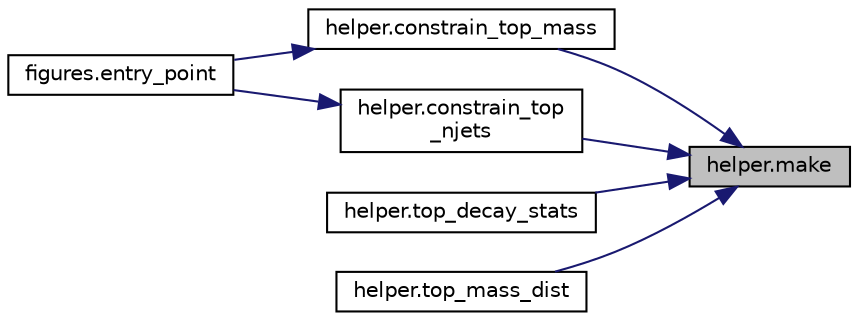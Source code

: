 digraph "helper.make"
{
 // INTERACTIVE_SVG=YES
 // LATEX_PDF_SIZE
  edge [fontname="Helvetica",fontsize="10",labelfontname="Helvetica",labelfontsize="10"];
  node [fontname="Helvetica",fontsize="10",shape=record];
  rankdir="RL";
  Node1 [label="helper.make",height=0.2,width=0.4,color="black", fillcolor="grey75", style="filled", fontcolor="black",tooltip=" "];
  Node1 -> Node2 [dir="back",color="midnightblue",fontsize="10",style="solid",fontname="Helvetica"];
  Node2 [label="helper.constrain_top_mass",height=0.2,width=0.4,color="black", fillcolor="white", style="filled",URL="$namespacehelper.html#ac97f044c8d7cf2b58b2b44df1a74b652",tooltip=" "];
  Node2 -> Node3 [dir="back",color="midnightblue",fontsize="10",style="solid",fontname="Helvetica"];
  Node3 [label="figures.entry_point",height=0.2,width=0.4,color="black", fillcolor="white", style="filled",URL="$namespacefigures.html#a0f675134a908de3a789c674dd3cc17d4",tooltip=" "];
  Node1 -> Node4 [dir="back",color="midnightblue",fontsize="10",style="solid",fontname="Helvetica"];
  Node4 [label="helper.constrain_top\l_njets",height=0.2,width=0.4,color="black", fillcolor="white", style="filled",URL="$namespacehelper.html#aacadb5cce954c297cac29d885c72eec5",tooltip=" "];
  Node4 -> Node3 [dir="back",color="midnightblue",fontsize="10",style="solid",fontname="Helvetica"];
  Node1 -> Node5 [dir="back",color="midnightblue",fontsize="10",style="solid",fontname="Helvetica"];
  Node5 [label="helper.top_decay_stats",height=0.2,width=0.4,color="black", fillcolor="white", style="filled",URL="$namespacehelper.html#aabdcd5e7f79a674035b73078e596f57f",tooltip=" "];
  Node1 -> Node6 [dir="back",color="midnightblue",fontsize="10",style="solid",fontname="Helvetica"];
  Node6 [label="helper.top_mass_dist",height=0.2,width=0.4,color="black", fillcolor="white", style="filled",URL="$namespacehelper.html#a19c34bd59d12817757b08ce49ea7c142",tooltip=" "];
}
